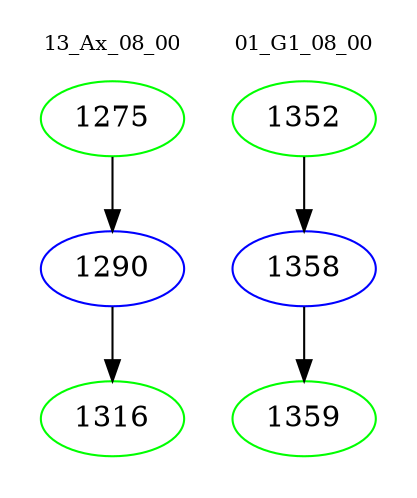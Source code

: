 digraph{
subgraph cluster_0 {
color = white
label = "13_Ax_08_00";
fontsize=10;
T0_1275 [label="1275", color="green"]
T0_1275 -> T0_1290 [color="black"]
T0_1290 [label="1290", color="blue"]
T0_1290 -> T0_1316 [color="black"]
T0_1316 [label="1316", color="green"]
}
subgraph cluster_1 {
color = white
label = "01_G1_08_00";
fontsize=10;
T1_1352 [label="1352", color="green"]
T1_1352 -> T1_1358 [color="black"]
T1_1358 [label="1358", color="blue"]
T1_1358 -> T1_1359 [color="black"]
T1_1359 [label="1359", color="green"]
}
}
